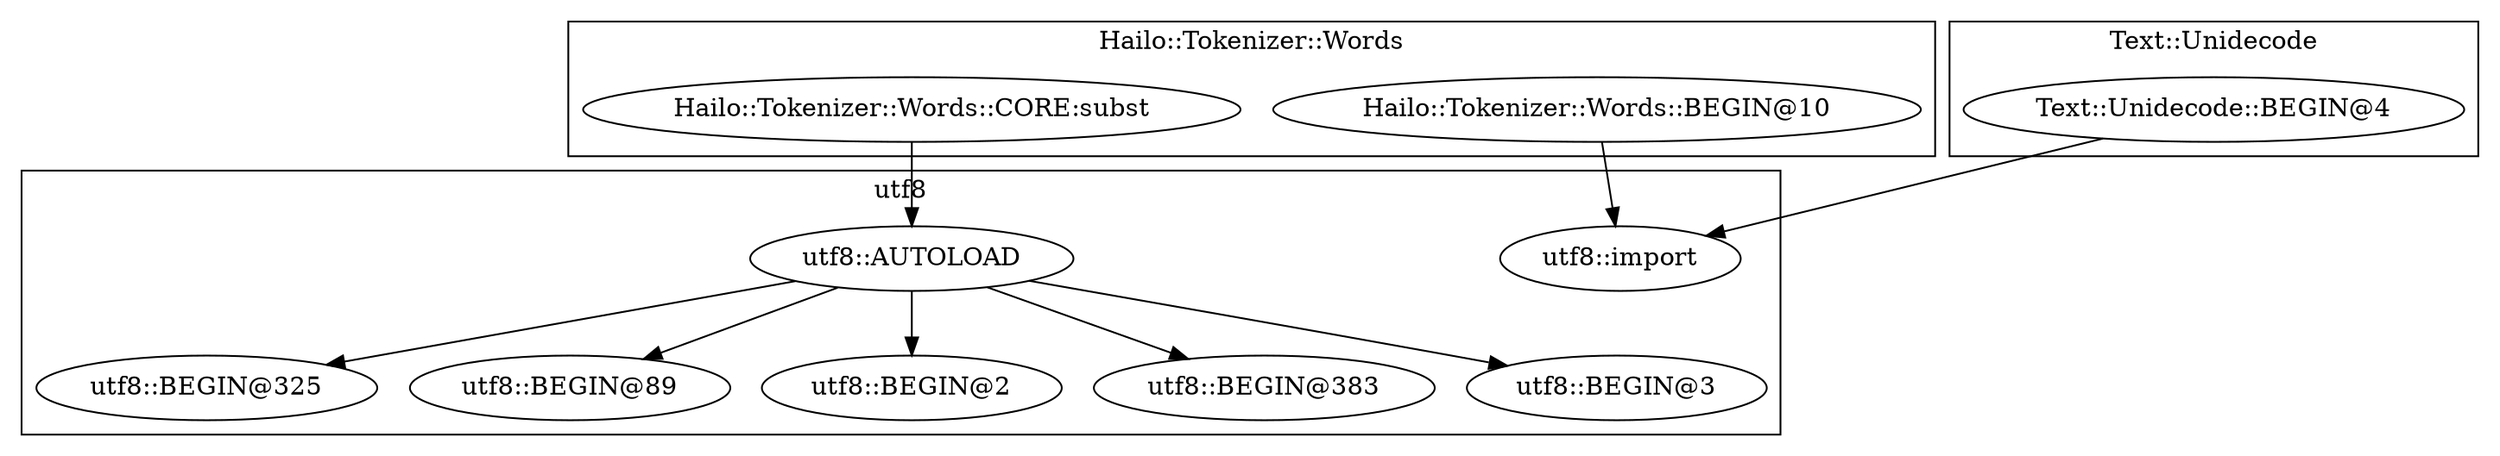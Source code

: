digraph {
graph [overlap=false]
subgraph cluster_Hailo_Tokenizer_Words {
	label="Hailo::Tokenizer::Words";
	"Hailo::Tokenizer::Words::BEGIN@10";
	"Hailo::Tokenizer::Words::CORE:subst";
}
subgraph cluster_Text_Unidecode {
	label="Text::Unidecode";
	"Text::Unidecode::BEGIN@4";
}
subgraph cluster_utf8 {
	label="utf8";
	"utf8::BEGIN@325";
	"utf8::BEGIN@89";
	"utf8::AUTOLOAD";
	"utf8::BEGIN@2";
	"utf8::BEGIN@383";
	"utf8::BEGIN@3";
	"utf8::import";
}
"utf8::AUTOLOAD" -> "utf8::BEGIN@383";
"Hailo::Tokenizer::Words::CORE:subst" -> "utf8::AUTOLOAD";
"utf8::AUTOLOAD" -> "utf8::BEGIN@2";
"utf8::AUTOLOAD" -> "utf8::BEGIN@325";
"utf8::AUTOLOAD" -> "utf8::BEGIN@3";
"Text::Unidecode::BEGIN@4" -> "utf8::import";
"Hailo::Tokenizer::Words::BEGIN@10" -> "utf8::import";
"utf8::AUTOLOAD" -> "utf8::BEGIN@89";
}
